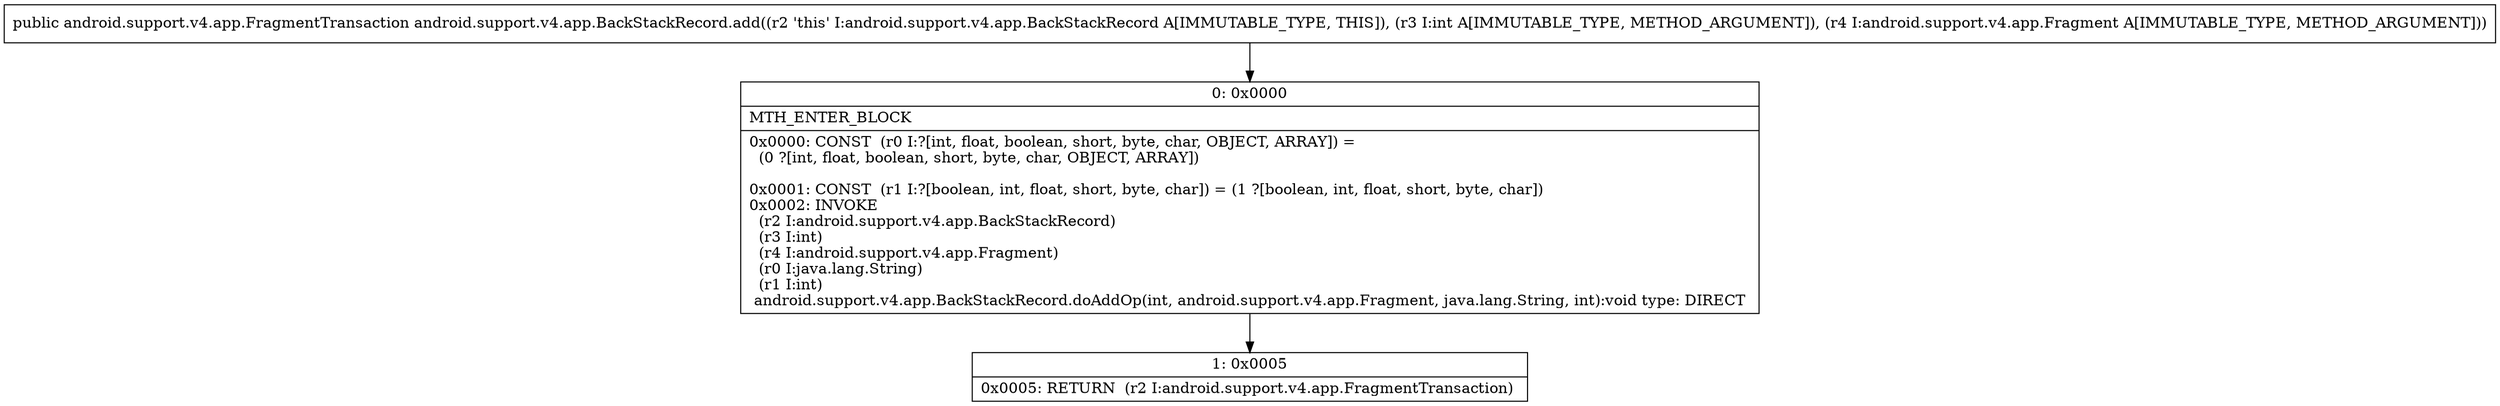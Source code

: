 digraph "CFG forandroid.support.v4.app.BackStackRecord.add(ILandroid\/support\/v4\/app\/Fragment;)Landroid\/support\/v4\/app\/FragmentTransaction;" {
Node_0 [shape=record,label="{0\:\ 0x0000|MTH_ENTER_BLOCK\l|0x0000: CONST  (r0 I:?[int, float, boolean, short, byte, char, OBJECT, ARRAY]) = \l  (0 ?[int, float, boolean, short, byte, char, OBJECT, ARRAY])\l \l0x0001: CONST  (r1 I:?[boolean, int, float, short, byte, char]) = (1 ?[boolean, int, float, short, byte, char]) \l0x0002: INVOKE  \l  (r2 I:android.support.v4.app.BackStackRecord)\l  (r3 I:int)\l  (r4 I:android.support.v4.app.Fragment)\l  (r0 I:java.lang.String)\l  (r1 I:int)\l android.support.v4.app.BackStackRecord.doAddOp(int, android.support.v4.app.Fragment, java.lang.String, int):void type: DIRECT \l}"];
Node_1 [shape=record,label="{1\:\ 0x0005|0x0005: RETURN  (r2 I:android.support.v4.app.FragmentTransaction) \l}"];
MethodNode[shape=record,label="{public android.support.v4.app.FragmentTransaction android.support.v4.app.BackStackRecord.add((r2 'this' I:android.support.v4.app.BackStackRecord A[IMMUTABLE_TYPE, THIS]), (r3 I:int A[IMMUTABLE_TYPE, METHOD_ARGUMENT]), (r4 I:android.support.v4.app.Fragment A[IMMUTABLE_TYPE, METHOD_ARGUMENT])) }"];
MethodNode -> Node_0;
Node_0 -> Node_1;
}

